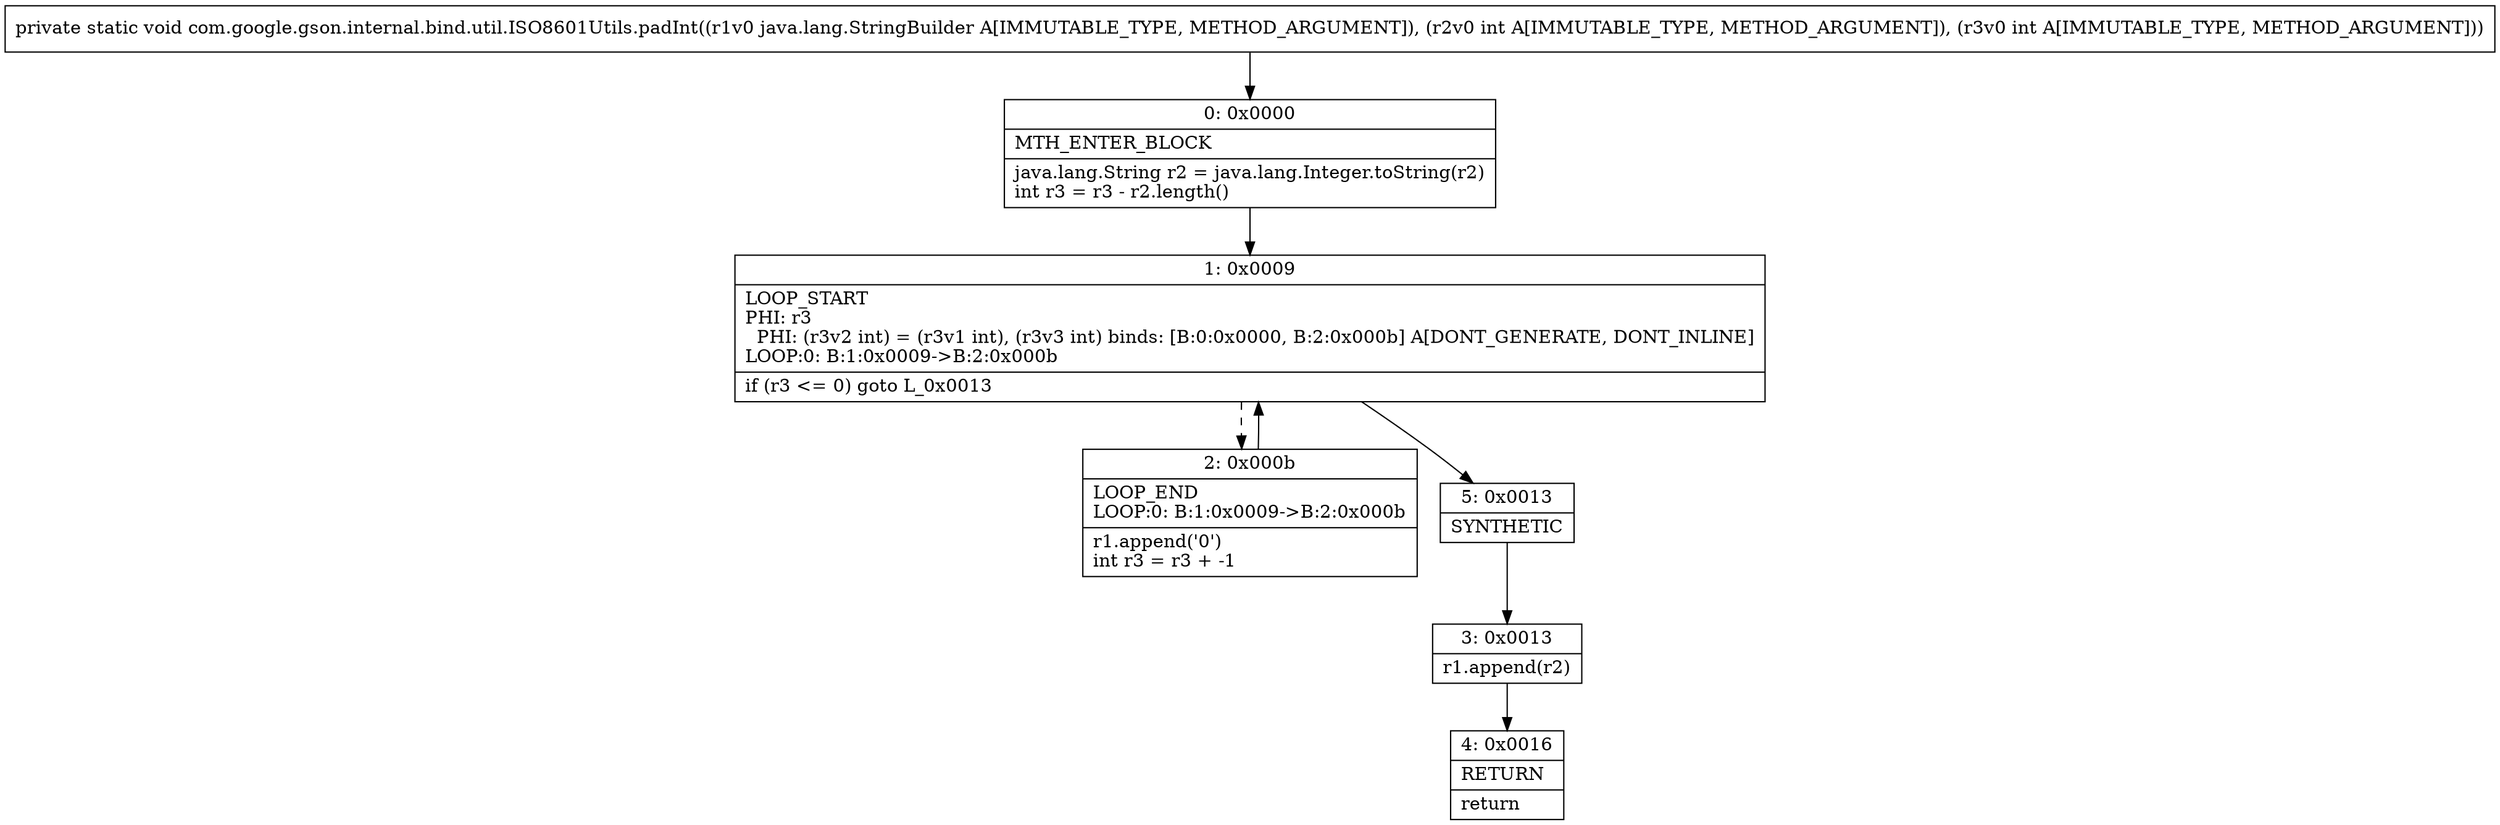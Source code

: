 digraph "CFG forcom.google.gson.internal.bind.util.ISO8601Utils.padInt(Ljava\/lang\/StringBuilder;II)V" {
Node_0 [shape=record,label="{0\:\ 0x0000|MTH_ENTER_BLOCK\l|java.lang.String r2 = java.lang.Integer.toString(r2)\lint r3 = r3 \- r2.length()\l}"];
Node_1 [shape=record,label="{1\:\ 0x0009|LOOP_START\lPHI: r3 \l  PHI: (r3v2 int) = (r3v1 int), (r3v3 int) binds: [B:0:0x0000, B:2:0x000b] A[DONT_GENERATE, DONT_INLINE]\lLOOP:0: B:1:0x0009\-\>B:2:0x000b\l|if (r3 \<= 0) goto L_0x0013\l}"];
Node_2 [shape=record,label="{2\:\ 0x000b|LOOP_END\lLOOP:0: B:1:0x0009\-\>B:2:0x000b\l|r1.append('0')\lint r3 = r3 + \-1\l}"];
Node_3 [shape=record,label="{3\:\ 0x0013|r1.append(r2)\l}"];
Node_4 [shape=record,label="{4\:\ 0x0016|RETURN\l|return\l}"];
Node_5 [shape=record,label="{5\:\ 0x0013|SYNTHETIC\l}"];
MethodNode[shape=record,label="{private static void com.google.gson.internal.bind.util.ISO8601Utils.padInt((r1v0 java.lang.StringBuilder A[IMMUTABLE_TYPE, METHOD_ARGUMENT]), (r2v0 int A[IMMUTABLE_TYPE, METHOD_ARGUMENT]), (r3v0 int A[IMMUTABLE_TYPE, METHOD_ARGUMENT])) }"];
MethodNode -> Node_0;
Node_0 -> Node_1;
Node_1 -> Node_2[style=dashed];
Node_1 -> Node_5;
Node_2 -> Node_1;
Node_3 -> Node_4;
Node_5 -> Node_3;
}

